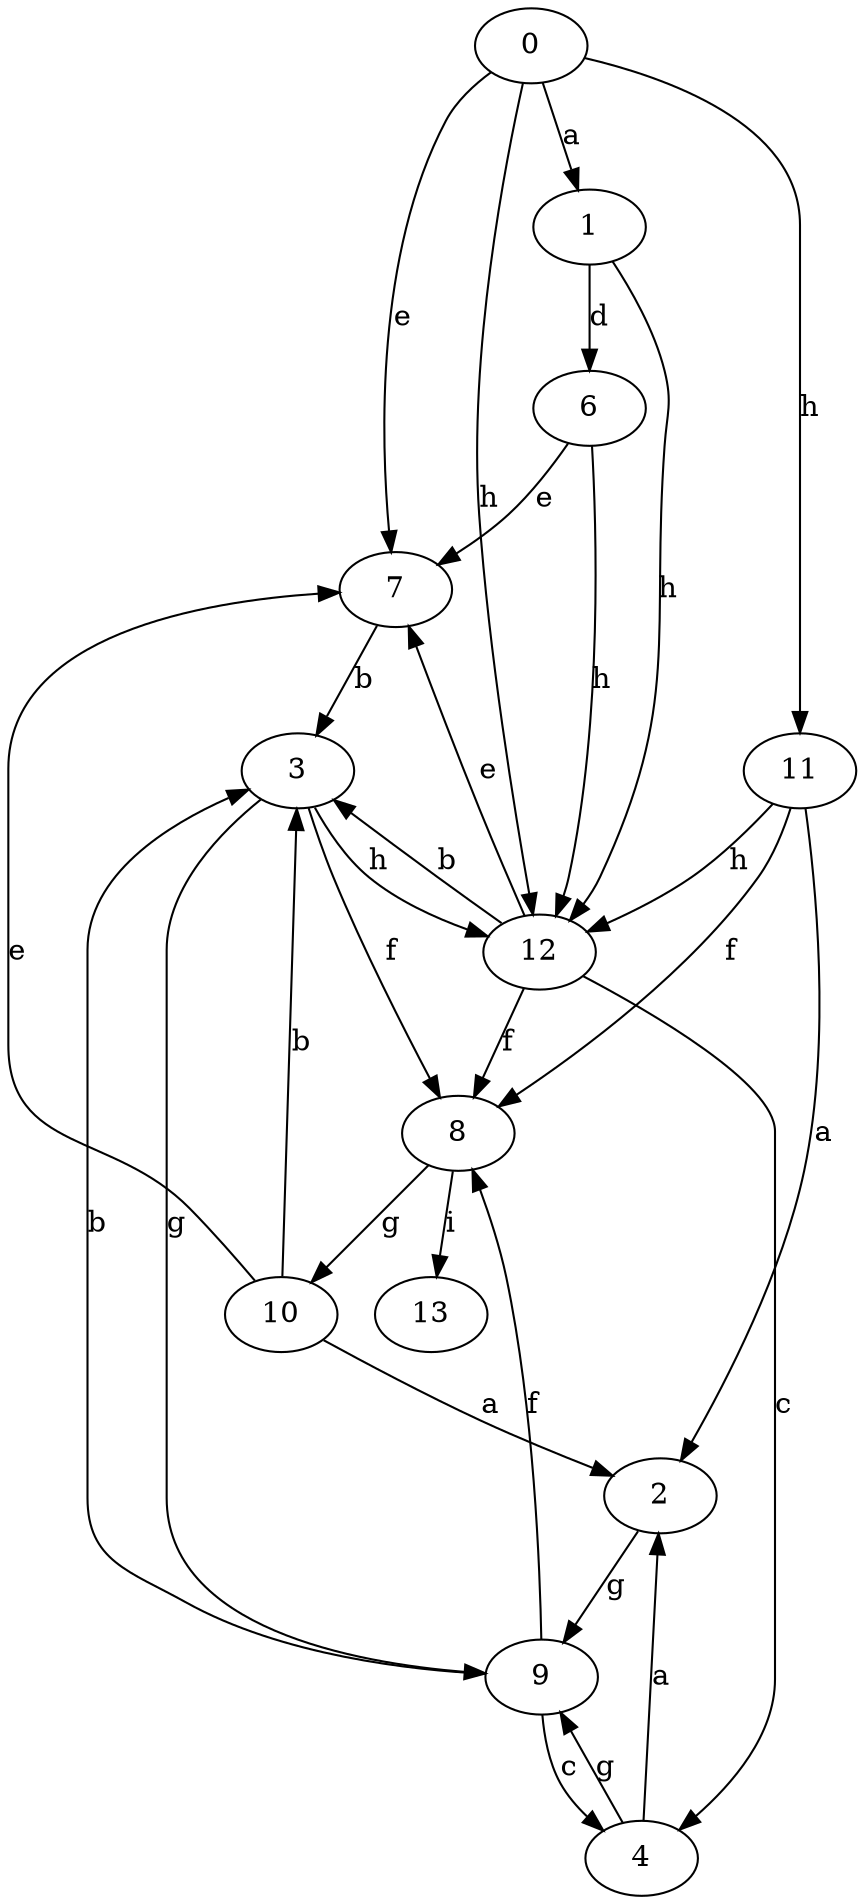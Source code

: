 strict digraph  {
0;
1;
2;
3;
4;
6;
7;
8;
9;
10;
11;
12;
13;
0 -> 1  [label=a];
0 -> 7  [label=e];
0 -> 11  [label=h];
0 -> 12  [label=h];
1 -> 6  [label=d];
1 -> 12  [label=h];
2 -> 9  [label=g];
3 -> 8  [label=f];
3 -> 9  [label=g];
3 -> 12  [label=h];
4 -> 2  [label=a];
4 -> 9  [label=g];
6 -> 7  [label=e];
6 -> 12  [label=h];
7 -> 3  [label=b];
8 -> 10  [label=g];
8 -> 13  [label=i];
9 -> 3  [label=b];
9 -> 4  [label=c];
9 -> 8  [label=f];
10 -> 2  [label=a];
10 -> 3  [label=b];
10 -> 7  [label=e];
11 -> 2  [label=a];
11 -> 8  [label=f];
11 -> 12  [label=h];
12 -> 3  [label=b];
12 -> 4  [label=c];
12 -> 7  [label=e];
12 -> 8  [label=f];
}
